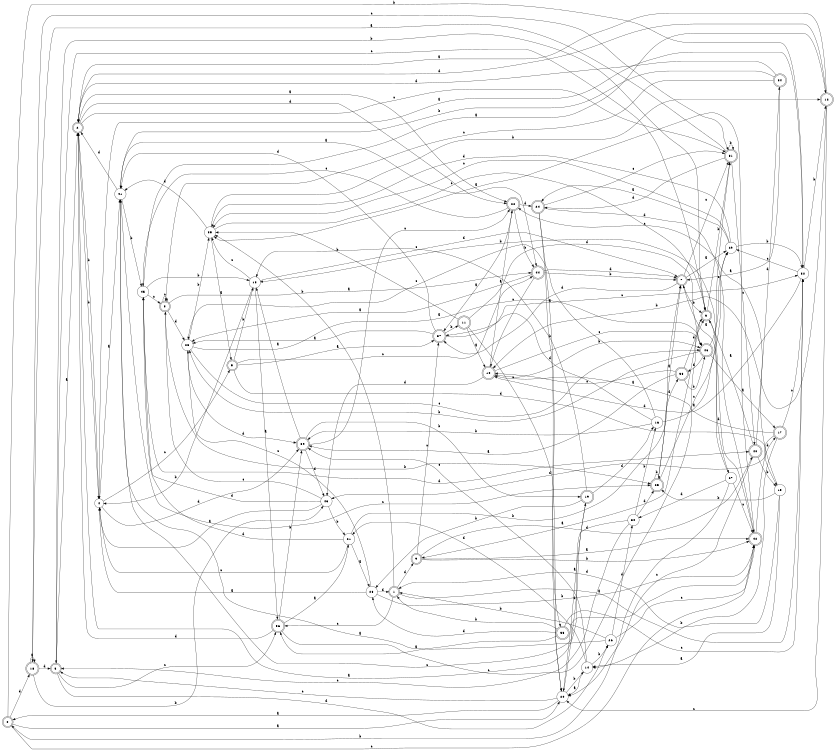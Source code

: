 digraph n38_5 {
__start0 [label="" shape="none"];

rankdir=LR;
size="8,5";

s0 [style="rounded,filled", color="black", fillcolor="white" shape="doublecircle", label="0"];
s1 [style="rounded,filled", color="black", fillcolor="white" shape="doublecircle", label="1"];
s2 [style="rounded,filled", color="black", fillcolor="white" shape="doublecircle", label="2"];
s3 [style="rounded,filled", color="black", fillcolor="white" shape="doublecircle", label="3"];
s4 [style="filled", color="black", fillcolor="white" shape="circle", label="4"];
s5 [style="rounded,filled", color="black", fillcolor="white" shape="doublecircle", label="5"];
s6 [style="rounded,filled", color="black", fillcolor="white" shape="doublecircle", label="6"];
s7 [style="rounded,filled", color="black", fillcolor="white" shape="doublecircle", label="7"];
s8 [style="rounded,filled", color="black", fillcolor="white" shape="doublecircle", label="8"];
s9 [style="rounded,filled", color="black", fillcolor="white" shape="doublecircle", label="9"];
s10 [style="rounded,filled", color="black", fillcolor="white" shape="doublecircle", label="10"];
s11 [style="rounded,filled", color="black", fillcolor="white" shape="doublecircle", label="11"];
s12 [style="rounded,filled", color="black", fillcolor="white" shape="doublecircle", label="12"];
s13 [style="filled", color="black", fillcolor="white" shape="circle", label="13"];
s14 [style="filled", color="black", fillcolor="white" shape="circle", label="14"];
s15 [style="filled", color="black", fillcolor="white" shape="circle", label="15"];
s16 [style="filled", color="black", fillcolor="white" shape="circle", label="16"];
s17 [style="rounded,filled", color="black", fillcolor="white" shape="doublecircle", label="17"];
s18 [style="rounded,filled", color="black", fillcolor="white" shape="doublecircle", label="18"];
s19 [style="rounded,filled", color="black", fillcolor="white" shape="doublecircle", label="19"];
s20 [style="filled", color="black", fillcolor="white" shape="circle", label="20"];
s21 [style="filled", color="black", fillcolor="white" shape="circle", label="21"];
s22 [style="rounded,filled", color="black", fillcolor="white" shape="doublecircle", label="22"];
s23 [style="filled", color="black", fillcolor="white" shape="circle", label="23"];
s24 [style="rounded,filled", color="black", fillcolor="white" shape="doublecircle", label="24"];
s25 [style="rounded,filled", color="black", fillcolor="white" shape="doublecircle", label="25"];
s26 [style="filled", color="black", fillcolor="white" shape="circle", label="26"];
s27 [style="filled", color="black", fillcolor="white" shape="circle", label="27"];
s28 [style="filled", color="black", fillcolor="white" shape="circle", label="28"];
s29 [style="filled", color="black", fillcolor="white" shape="circle", label="29"];
s30 [style="filled", color="black", fillcolor="white" shape="circle", label="30"];
s31 [style="rounded,filled", color="black", fillcolor="white" shape="doublecircle", label="31"];
s32 [style="filled", color="black", fillcolor="white" shape="circle", label="32"];
s33 [style="rounded,filled", color="black", fillcolor="white" shape="doublecircle", label="33"];
s34 [style="rounded,filled", color="black", fillcolor="white" shape="doublecircle", label="34"];
s35 [style="filled", color="black", fillcolor="white" shape="circle", label="35"];
s36 [style="rounded,filled", color="black", fillcolor="white" shape="doublecircle", label="36"];
s37 [style="rounded,filled", color="black", fillcolor="white" shape="doublecircle", label="37"];
s38 [style="rounded,filled", color="black", fillcolor="white" shape="doublecircle", label="38"];
s39 [style="rounded,filled", color="black", fillcolor="white" shape="doublecircle", label="39"];
s40 [style="rounded,filled", color="black", fillcolor="white" shape="doublecircle", label="40"];
s41 [style="filled", color="black", fillcolor="white" shape="circle", label="41"];
s42 [style="rounded,filled", color="black", fillcolor="white" shape="doublecircle", label="42"];
s43 [style="filled", color="black", fillcolor="white" shape="circle", label="43"];
s44 [style="rounded,filled", color="black", fillcolor="white" shape="doublecircle", label="44"];
s45 [style="filled", color="black", fillcolor="white" shape="circle", label="45"];
s46 [style="rounded,filled", color="black", fillcolor="white" shape="doublecircle", label="46"];
s0 -> s20 [label="a"];
s0 -> s32 [label="b"];
s0 -> s42 [label="c"];
s0 -> s18 [label="d"];
s1 -> s32 [label="a"];
s1 -> s35 [label="b"];
s1 -> s36 [label="c"];
s1 -> s9 [label="d"];
s2 -> s22 [label="a"];
s2 -> s4 [label="b"];
s2 -> s31 [label="c"];
s2 -> s22 [label="d"];
s3 -> s2 [label="a"];
s3 -> s6 [label="b"];
s3 -> s36 [label="c"];
s3 -> s26 [label="d"];
s4 -> s41 [label="a"];
s4 -> s2 [label="b"];
s4 -> s5 [label="c"];
s4 -> s39 [label="d"];
s5 -> s37 [label="a"];
s5 -> s13 [label="b"];
s5 -> s44 [label="c"];
s5 -> s15 [label="d"];
s6 -> s9 [label="a"];
s6 -> s31 [label="b"];
s6 -> s3 [label="c"];
s6 -> s27 [label="d"];
s7 -> s29 [label="a"];
s7 -> s6 [label="b"];
s7 -> s31 [label="c"];
s7 -> s37 [label="d"];
s8 -> s44 [label="a"];
s8 -> s25 [label="b"];
s8 -> s8 [label="c"];
s8 -> s23 [label="d"];
s9 -> s42 [label="a"];
s9 -> s42 [label="b"];
s9 -> s37 [label="c"];
s9 -> s40 [label="d"];
s10 -> s22 [label="a"];
s10 -> s46 [label="b"];
s10 -> s46 [label="c"];
s10 -> s43 [label="d"];
s11 -> s10 [label="a"];
s11 -> s35 [label="b"];
s11 -> s20 [label="c"];
s11 -> s46 [label="d"];
s12 -> s2 [label="a"];
s12 -> s10 [label="b"];
s12 -> s20 [label="c"];
s12 -> s2 [label="d"];
s13 -> s36 [label="a"];
s13 -> s4 [label="b"];
s13 -> s35 [label="c"];
s13 -> s7 [label="d"];
s14 -> s20 [label="a"];
s14 -> s26 [label="b"];
s14 -> s39 [label="c"];
s14 -> s21 [label="d"];
s15 -> s14 [label="a"];
s15 -> s25 [label="b"];
s15 -> s22 [label="c"];
s15 -> s1 [label="d"];
s16 -> s29 [label="a"];
s16 -> s39 [label="b"];
s16 -> s23 [label="c"];
s16 -> s37 [label="d"];
s17 -> s10 [label="a"];
s17 -> s14 [label="b"];
s17 -> s32 [label="c"];
s17 -> s43 [label="d"];
s18 -> s18 [label="a"];
s18 -> s43 [label="b"];
s18 -> s31 [label="c"];
s18 -> s3 [label="d"];
s19 -> s20 [label="a"];
s19 -> s28 [label="b"];
s19 -> s13 [label="c"];
s19 -> s16 [label="d"];
s20 -> s0 [label="a"];
s20 -> s14 [label="b"];
s20 -> s3 [label="c"];
s20 -> s19 [label="d"];
s21 -> s28 [label="a"];
s21 -> s7 [label="b"];
s21 -> s4 [label="c"];
s21 -> s45 [label="d"];
s22 -> s37 [label="a"];
s22 -> s44 [label="b"];
s22 -> s45 [label="c"];
s22 -> s24 [label="d"];
s23 -> s46 [label="a"];
s23 -> s35 [label="b"];
s23 -> s46 [label="c"];
s23 -> s39 [label="d"];
s24 -> s20 [label="a"];
s24 -> s33 [label="b"];
s24 -> s31 [label="c"];
s24 -> s42 [label="d"];
s25 -> s7 [label="a"];
s25 -> s25 [label="b"];
s25 -> s31 [label="c"];
s25 -> s38 [label="d"];
s26 -> s41 [label="a"];
s26 -> s1 [label="b"];
s26 -> s42 [label="c"];
s26 -> s30 [label="d"];
s27 -> s7 [label="a"];
s27 -> s0 [label="b"];
s27 -> s42 [label="c"];
s27 -> s30 [label="d"];
s28 -> s4 [label="a"];
s28 -> s42 [label="b"];
s28 -> s23 [label="c"];
s28 -> s1 [label="d"];
s29 -> s24 [label="a"];
s29 -> s32 [label="b"];
s29 -> s35 [label="c"];
s29 -> s35 [label="d"];
s30 -> s2 [label="a"];
s30 -> s16 [label="b"];
s30 -> s3 [label="c"];
s30 -> s25 [label="d"];
s31 -> s18 [label="a"];
s31 -> s31 [label="b"];
s31 -> s40 [label="c"];
s31 -> s24 [label="d"];
s32 -> s4 [label="a"];
s32 -> s12 [label="b"];
s32 -> s29 [label="c"];
s32 -> s10 [label="d"];
s33 -> s36 [label="a"];
s33 -> s1 [label="b"];
s33 -> s32 [label="c"];
s33 -> s28 [label="d"];
s34 -> s7 [label="a"];
s34 -> s41 [label="b"];
s34 -> s8 [label="c"];
s34 -> s2 [label="d"];
s35 -> s5 [label="a"];
s35 -> s12 [label="b"];
s35 -> s6 [label="c"];
s35 -> s41 [label="d"];
s36 -> s21 [label="a"];
s36 -> s39 [label="b"];
s36 -> s6 [label="c"];
s36 -> s2 [label="d"];
s37 -> s23 [label="a"];
s37 -> s11 [label="b"];
s37 -> s32 [label="c"];
s37 -> s41 [label="d"];
s38 -> s39 [label="a"];
s38 -> s46 [label="b"];
s38 -> s10 [label="c"];
s38 -> s6 [label="d"];
s39 -> s13 [label="a"];
s39 -> s19 [label="b"];
s39 -> s22 [label="c"];
s39 -> s43 [label="d"];
s40 -> s6 [label="a"];
s40 -> s15 [label="b"];
s40 -> s20 [label="c"];
s40 -> s34 [label="d"];
s41 -> s44 [label="a"];
s41 -> s45 [label="b"];
s41 -> s25 [label="c"];
s41 -> s2 [label="d"];
s42 -> s35 [label="a"];
s42 -> s13 [label="b"];
s42 -> s41 [label="c"];
s42 -> s17 [label="d"];
s43 -> s4 [label="a"];
s43 -> s21 [label="b"];
s43 -> s8 [label="c"];
s43 -> s45 [label="d"];
s44 -> s23 [label="a"];
s44 -> s7 [label="b"];
s44 -> s10 [label="c"];
s44 -> s7 [label="d"];
s45 -> s12 [label="a"];
s45 -> s13 [label="b"];
s45 -> s8 [label="c"];
s45 -> s40 [label="d"];
s46 -> s17 [label="a"];
s46 -> s23 [label="b"];
s46 -> s29 [label="c"];
s46 -> s38 [label="d"];

}